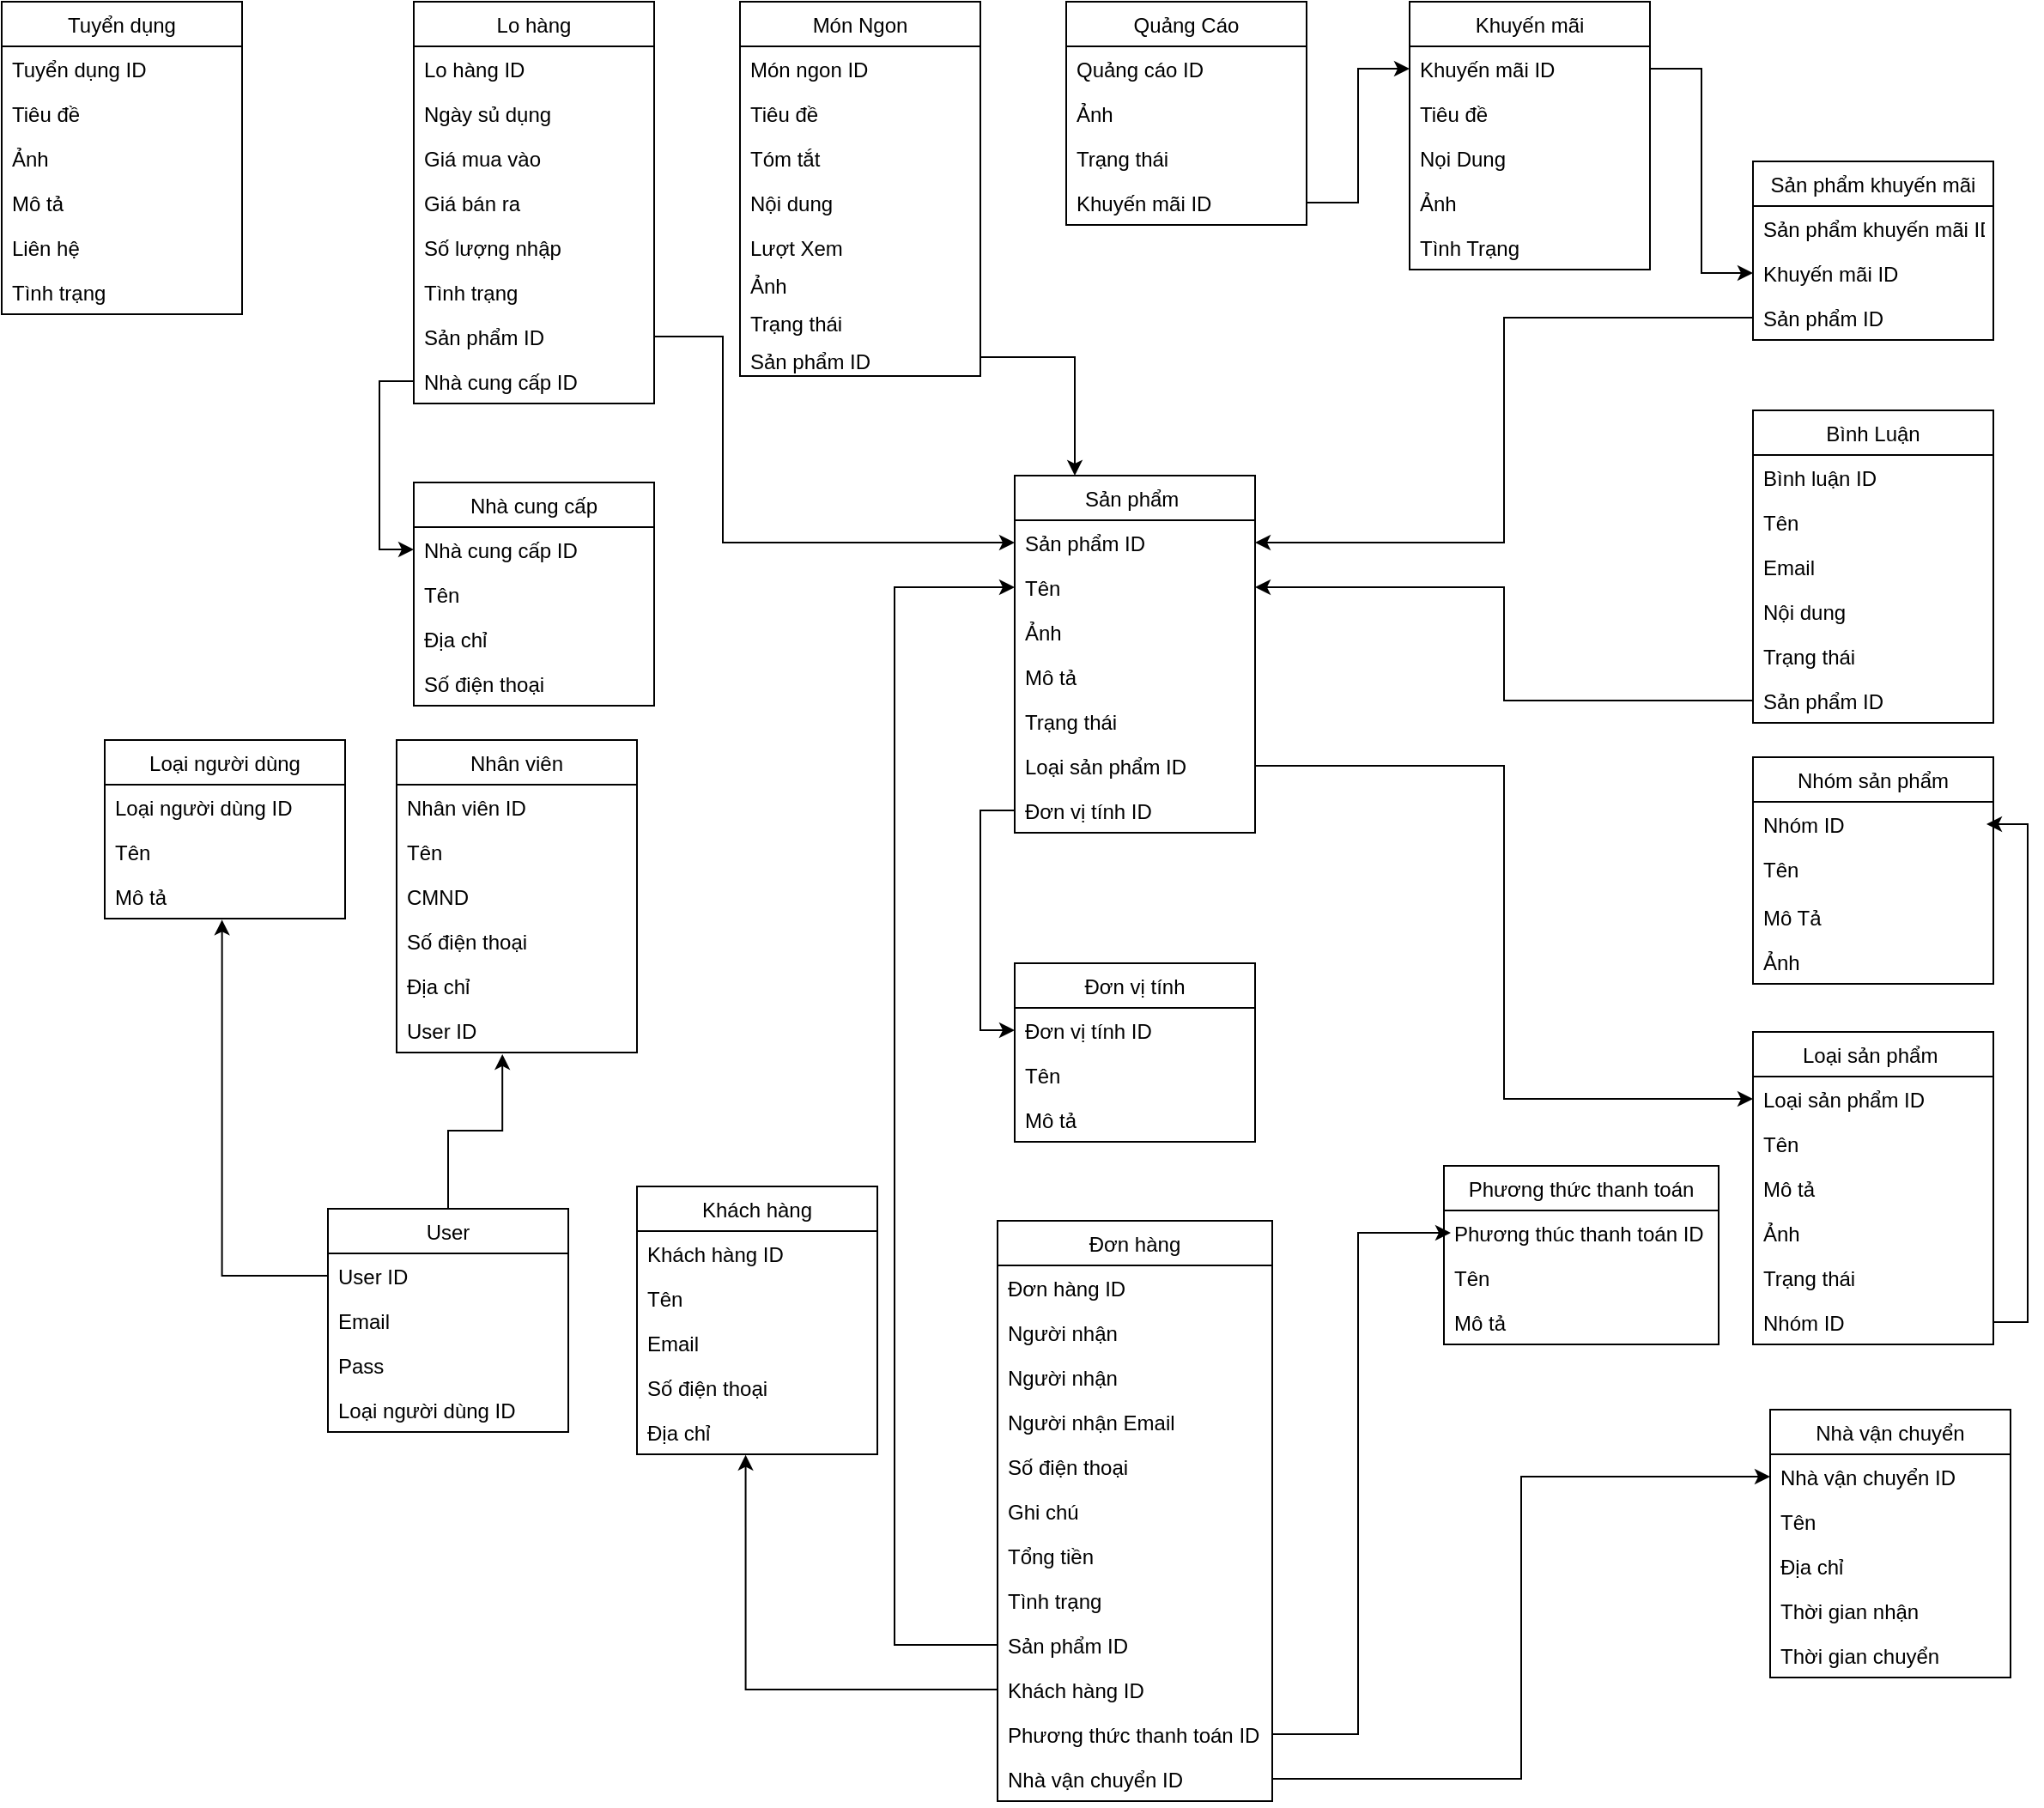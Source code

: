 <mxfile version="13.2.1" type="google"><diagram id="C5RBs43oDa-KdzZeNtuy" name="Page-1"><mxGraphModel dx="2370" dy="1287" grid="1" gridSize="10" guides="1" tooltips="1" connect="1" arrows="1" fold="1" page="1" pageScale="1" pageWidth="827" pageHeight="1169" math="0" shadow="0"><root><mxCell id="WIyWlLk6GJQsqaUBKTNV-0"/><mxCell id="WIyWlLk6GJQsqaUBKTNV-1" parent="WIyWlLk6GJQsqaUBKTNV-0"/><mxCell id="LRTwcHSxcNa7xLfHughd-25" value="Sản phẩm " style="swimlane;fontStyle=0;childLayout=stackLayout;horizontal=1;startSize=26;fillColor=none;horizontalStack=0;resizeParent=1;resizeParentMax=0;resizeLast=0;collapsible=1;marginBottom=0;" parent="WIyWlLk6GJQsqaUBKTNV-1" vertex="1"><mxGeometry x="980" y="716" width="140" height="208" as="geometry"/></mxCell><mxCell id="LRTwcHSxcNa7xLfHughd-26" value="Sản phẩm ID&#10;" style="text;strokeColor=none;fillColor=none;align=left;verticalAlign=top;spacingLeft=4;spacingRight=4;overflow=hidden;rotatable=0;points=[[0,0.5],[1,0.5]];portConstraint=eastwest;" parent="LRTwcHSxcNa7xLfHughd-25" vertex="1"><mxGeometry y="26" width="140" height="26" as="geometry"/></mxCell><mxCell id="LRTwcHSxcNa7xLfHughd-27" value="Tên&#10;" style="text;strokeColor=none;fillColor=none;align=left;verticalAlign=top;spacingLeft=4;spacingRight=4;overflow=hidden;rotatable=0;points=[[0,0.5],[1,0.5]];portConstraint=eastwest;" parent="LRTwcHSxcNa7xLfHughd-25" vertex="1"><mxGeometry y="52" width="140" height="26" as="geometry"/></mxCell><mxCell id="LRTwcHSxcNa7xLfHughd-28" value="Ảnh" style="text;strokeColor=none;fillColor=none;align=left;verticalAlign=top;spacingLeft=4;spacingRight=4;overflow=hidden;rotatable=0;points=[[0,0.5],[1,0.5]];portConstraint=eastwest;" parent="LRTwcHSxcNa7xLfHughd-25" vertex="1"><mxGeometry y="78" width="140" height="26" as="geometry"/></mxCell><mxCell id="LRTwcHSxcNa7xLfHughd-103" value="Mô tả" style="text;strokeColor=none;fillColor=none;align=left;verticalAlign=top;spacingLeft=4;spacingRight=4;overflow=hidden;rotatable=0;points=[[0,0.5],[1,0.5]];portConstraint=eastwest;" parent="LRTwcHSxcNa7xLfHughd-25" vertex="1"><mxGeometry y="104" width="140" height="26" as="geometry"/></mxCell><mxCell id="LRTwcHSxcNa7xLfHughd-102" value="Trạng thái&#10;" style="text;strokeColor=none;fillColor=none;align=left;verticalAlign=top;spacingLeft=4;spacingRight=4;overflow=hidden;rotatable=0;points=[[0,0.5],[1,0.5]];portConstraint=eastwest;" parent="LRTwcHSxcNa7xLfHughd-25" vertex="1"><mxGeometry y="130" width="140" height="26" as="geometry"/></mxCell><mxCell id="LRTwcHSxcNa7xLfHughd-101" value="Loại sản phẩm ID" style="text;strokeColor=none;fillColor=none;align=left;verticalAlign=top;spacingLeft=4;spacingRight=4;overflow=hidden;rotatable=0;points=[[0,0.5],[1,0.5]];portConstraint=eastwest;" parent="LRTwcHSxcNa7xLfHughd-25" vertex="1"><mxGeometry y="156" width="140" height="26" as="geometry"/></mxCell><mxCell id="LRTwcHSxcNa7xLfHughd-100" value="Đơn vị tính ID" style="text;strokeColor=none;fillColor=none;align=left;verticalAlign=top;spacingLeft=4;spacingRight=4;overflow=hidden;rotatable=0;points=[[0,0.5],[1,0.5]];portConstraint=eastwest;" parent="LRTwcHSxcNa7xLfHughd-25" vertex="1"><mxGeometry y="182" width="140" height="26" as="geometry"/></mxCell><mxCell id="LRTwcHSxcNa7xLfHughd-165" style="edgeStyle=orthogonalEdgeStyle;rounded=0;orthogonalLoop=1;jettySize=auto;html=1;exitX=1;exitY=0.5;exitDx=0;exitDy=0;startSize=8;sourcePerimeterSpacing=-3;targetPerimeterSpacing=-4;" parent="WIyWlLk6GJQsqaUBKTNV-1" source="LRTwcHSxcNa7xLfHughd-97" target="LRTwcHSxcNa7xLfHughd-96" edge="1"><mxGeometry relative="1" as="geometry"/></mxCell><mxCell id="LRTwcHSxcNa7xLfHughd-68" value="Đơn vị tính" style="swimlane;fontStyle=0;childLayout=stackLayout;horizontal=1;startSize=26;fillColor=none;horizontalStack=0;resizeParent=1;resizeParentMax=0;resizeLast=0;collapsible=1;marginBottom=0;" parent="WIyWlLk6GJQsqaUBKTNV-1" vertex="1"><mxGeometry x="980" y="1000" width="140" height="104" as="geometry"/></mxCell><mxCell id="LRTwcHSxcNa7xLfHughd-95" value="Đơn vị tính ID" style="text;strokeColor=none;fillColor=none;align=left;verticalAlign=top;spacingLeft=4;spacingRight=4;overflow=hidden;rotatable=0;points=[[0,0.5],[1,0.5]];portConstraint=eastwest;" parent="LRTwcHSxcNa7xLfHughd-68" vertex="1"><mxGeometry y="26" width="140" height="26" as="geometry"/></mxCell><mxCell id="LRTwcHSxcNa7xLfHughd-69" value="Tên" style="text;strokeColor=none;fillColor=none;align=left;verticalAlign=top;spacingLeft=4;spacingRight=4;overflow=hidden;rotatable=0;points=[[0,0.5],[1,0.5]];portConstraint=eastwest;" parent="LRTwcHSxcNa7xLfHughd-68" vertex="1"><mxGeometry y="52" width="140" height="26" as="geometry"/></mxCell><mxCell id="LRTwcHSxcNa7xLfHughd-70" value="Mô tả" style="text;strokeColor=none;fillColor=none;align=left;verticalAlign=top;spacingLeft=4;spacingRight=4;overflow=hidden;rotatable=0;points=[[0,0.5],[1,0.5]];portConstraint=eastwest;" parent="LRTwcHSxcNa7xLfHughd-68" vertex="1"><mxGeometry y="78" width="140" height="26" as="geometry"/></mxCell><mxCell id="LRTwcHSxcNa7xLfHughd-168" style="edgeStyle=orthogonalEdgeStyle;rounded=0;orthogonalLoop=1;jettySize=auto;html=1;exitX=0;exitY=0.5;exitDx=0;exitDy=0;entryX=0;entryY=0.5;entryDx=0;entryDy=0;startSize=8;sourcePerimeterSpacing=-3;targetPerimeterSpacing=-4;" parent="WIyWlLk6GJQsqaUBKTNV-1" source="LRTwcHSxcNa7xLfHughd-100" target="LRTwcHSxcNa7xLfHughd-95" edge="1"><mxGeometry relative="1" as="geometry"/></mxCell><mxCell id="LRTwcHSxcNa7xLfHughd-169" style="edgeStyle=orthogonalEdgeStyle;rounded=0;orthogonalLoop=1;jettySize=auto;html=1;exitX=1;exitY=0.5;exitDx=0;exitDy=0;startSize=8;sourcePerimeterSpacing=-3;targetPerimeterSpacing=-4;" parent="WIyWlLk6GJQsqaUBKTNV-1" source="LRTwcHSxcNa7xLfHughd-133" target="LRTwcHSxcNa7xLfHughd-82" edge="1"><mxGeometry relative="1" as="geometry"/></mxCell><mxCell id="LRTwcHSxcNa7xLfHughd-73" value="Bình Luận" style="swimlane;fontStyle=0;childLayout=stackLayout;horizontal=1;startSize=26;fillColor=none;horizontalStack=0;resizeParent=1;resizeParentMax=0;resizeLast=0;collapsible=1;marginBottom=0;" parent="WIyWlLk6GJQsqaUBKTNV-1" vertex="1"><mxGeometry x="1410" y="678" width="140" height="182" as="geometry"/></mxCell><mxCell id="LRTwcHSxcNa7xLfHughd-74" value="Bình luận ID" style="text;strokeColor=none;fillColor=none;align=left;verticalAlign=top;spacingLeft=4;spacingRight=4;overflow=hidden;rotatable=0;points=[[0,0.5],[1,0.5]];portConstraint=eastwest;" parent="LRTwcHSxcNa7xLfHughd-73" vertex="1"><mxGeometry y="26" width="140" height="26" as="geometry"/></mxCell><mxCell id="LRTwcHSxcNa7xLfHughd-75" value="Tên" style="text;strokeColor=none;fillColor=none;align=left;verticalAlign=top;spacingLeft=4;spacingRight=4;overflow=hidden;rotatable=0;points=[[0,0.5],[1,0.5]];portConstraint=eastwest;" parent="LRTwcHSxcNa7xLfHughd-73" vertex="1"><mxGeometry y="52" width="140" height="26" as="geometry"/></mxCell><mxCell id="LRTwcHSxcNa7xLfHughd-76" value="Email" style="text;strokeColor=none;fillColor=none;align=left;verticalAlign=top;spacingLeft=4;spacingRight=4;overflow=hidden;rotatable=0;points=[[0,0.5],[1,0.5]];portConstraint=eastwest;" parent="LRTwcHSxcNa7xLfHughd-73" vertex="1"><mxGeometry y="78" width="140" height="26" as="geometry"/></mxCell><mxCell id="LRTwcHSxcNa7xLfHughd-112" value="Nội dung&#10;" style="text;strokeColor=none;fillColor=none;align=left;verticalAlign=top;spacingLeft=4;spacingRight=4;overflow=hidden;rotatable=0;points=[[0,0.5],[1,0.5]];portConstraint=eastwest;" parent="LRTwcHSxcNa7xLfHughd-73" vertex="1"><mxGeometry y="104" width="140" height="26" as="geometry"/></mxCell><mxCell id="LRTwcHSxcNa7xLfHughd-110" value="Trạng thái" style="text;strokeColor=none;fillColor=none;align=left;verticalAlign=top;spacingLeft=4;spacingRight=4;overflow=hidden;rotatable=0;points=[[0,0.5],[1,0.5]];portConstraint=eastwest;" parent="LRTwcHSxcNa7xLfHughd-73" vertex="1"><mxGeometry y="130" width="140" height="26" as="geometry"/></mxCell><mxCell id="LRTwcHSxcNa7xLfHughd-111" value="Sản phẩm ID" style="text;strokeColor=none;fillColor=none;align=left;verticalAlign=top;spacingLeft=4;spacingRight=4;overflow=hidden;rotatable=0;points=[[0,0.5],[1,0.5]];portConstraint=eastwest;" parent="LRTwcHSxcNa7xLfHughd-73" vertex="1"><mxGeometry y="156" width="140" height="26" as="geometry"/></mxCell><mxCell id="LRTwcHSxcNa7xLfHughd-64" value="Nhóm sản phẩm" style="swimlane;fontStyle=0;childLayout=stackLayout;horizontal=1;startSize=26;fillColor=none;horizontalStack=0;resizeParent=1;resizeParentMax=0;resizeLast=0;collapsible=1;marginBottom=0;" parent="WIyWlLk6GJQsqaUBKTNV-1" vertex="1"><mxGeometry x="1410" y="880" width="140" height="132" as="geometry"/></mxCell><mxCell id="LRTwcHSxcNa7xLfHughd-96" value="Nhóm ID" style="text;strokeColor=none;fillColor=none;align=left;verticalAlign=top;spacingLeft=4;spacingRight=4;overflow=hidden;rotatable=0;points=[[0,0.5],[1,0.5]];portConstraint=eastwest;" parent="LRTwcHSxcNa7xLfHughd-64" vertex="1"><mxGeometry y="26" width="140" height="26" as="geometry"/></mxCell><mxCell id="LRTwcHSxcNa7xLfHughd-65" value="Tên" style="text;strokeColor=none;fillColor=none;align=left;verticalAlign=top;spacingLeft=4;spacingRight=4;overflow=hidden;rotatable=0;points=[[0,0.5],[1,0.5]];portConstraint=eastwest;" parent="LRTwcHSxcNa7xLfHughd-64" vertex="1"><mxGeometry y="52" width="140" height="28" as="geometry"/></mxCell><mxCell id="LRTwcHSxcNa7xLfHughd-66" value="Mô Tả" style="text;strokeColor=none;fillColor=none;align=left;verticalAlign=top;spacingLeft=4;spacingRight=4;overflow=hidden;rotatable=0;points=[[0,0.5],[1,0.5]];portConstraint=eastwest;" parent="LRTwcHSxcNa7xLfHughd-64" vertex="1"><mxGeometry y="80" width="140" height="26" as="geometry"/></mxCell><mxCell id="LRTwcHSxcNa7xLfHughd-67" value="Ảnh" style="text;strokeColor=none;fillColor=none;align=left;verticalAlign=top;spacingLeft=4;spacingRight=4;overflow=hidden;rotatable=0;points=[[0,0.5],[1,0.5]];portConstraint=eastwest;" parent="LRTwcHSxcNa7xLfHughd-64" vertex="1"><mxGeometry y="106" width="140" height="26" as="geometry"/></mxCell><mxCell id="LRTwcHSxcNa7xLfHughd-176" style="edgeStyle=orthogonalEdgeStyle;rounded=0;orthogonalLoop=1;jettySize=auto;html=1;exitX=0;exitY=0.5;exitDx=0;exitDy=0;entryX=1;entryY=0.5;entryDx=0;entryDy=0;startSize=8;sourcePerimeterSpacing=-3;targetPerimeterSpacing=-4;" parent="WIyWlLk6GJQsqaUBKTNV-1" source="LRTwcHSxcNa7xLfHughd-59" target="LRTwcHSxcNa7xLfHughd-26" edge="1"><mxGeometry relative="1" as="geometry"/></mxCell><mxCell id="LRTwcHSxcNa7xLfHughd-177" style="edgeStyle=orthogonalEdgeStyle;rounded=0;orthogonalLoop=1;jettySize=auto;html=1;exitX=1;exitY=0.5;exitDx=0;exitDy=0;entryX=0;entryY=0.5;entryDx=0;entryDy=0;startSize=8;sourcePerimeterSpacing=-3;targetPerimeterSpacing=-4;" parent="WIyWlLk6GJQsqaUBKTNV-1" source="LRTwcHSxcNa7xLfHughd-34" target="LRTwcHSxcNa7xLfHughd-58" edge="1"><mxGeometry relative="1" as="geometry"/></mxCell><mxCell id="LRTwcHSxcNa7xLfHughd-183" style="edgeStyle=orthogonalEdgeStyle;rounded=0;orthogonalLoop=1;jettySize=auto;html=1;exitX=1;exitY=0.5;exitDx=0;exitDy=0;entryX=0;entryY=0.5;entryDx=0;entryDy=0;startSize=8;sourcePerimeterSpacing=-3;targetPerimeterSpacing=-4;" parent="WIyWlLk6GJQsqaUBKTNV-1" source="LRTwcHSxcNa7xLfHughd-179" target="LRTwcHSxcNa7xLfHughd-34" edge="1"><mxGeometry relative="1" as="geometry"/></mxCell><mxCell id="LRTwcHSxcNa7xLfHughd-52" value="Loại sản phẩm " style="swimlane;fontStyle=0;childLayout=stackLayout;horizontal=1;startSize=26;fillColor=none;horizontalStack=0;resizeParent=1;resizeParentMax=0;resizeLast=0;collapsible=1;marginBottom=0;" parent="WIyWlLk6GJQsqaUBKTNV-1" vertex="1"><mxGeometry x="1410" y="1040" width="140" height="182" as="geometry"/></mxCell><mxCell id="LRTwcHSxcNa7xLfHughd-53" value="Loại sản phẩm ID" style="text;strokeColor=none;fillColor=none;align=left;verticalAlign=top;spacingLeft=4;spacingRight=4;overflow=hidden;rotatable=0;points=[[0,0.5],[1,0.5]];portConstraint=eastwest;" parent="LRTwcHSxcNa7xLfHughd-52" vertex="1"><mxGeometry y="26" width="140" height="26" as="geometry"/></mxCell><mxCell id="LRTwcHSxcNa7xLfHughd-54" value="Tên" style="text;strokeColor=none;fillColor=none;align=left;verticalAlign=top;spacingLeft=4;spacingRight=4;overflow=hidden;rotatable=0;points=[[0,0.5],[1,0.5]];portConstraint=eastwest;" parent="LRTwcHSxcNa7xLfHughd-52" vertex="1"><mxGeometry y="52" width="140" height="26" as="geometry"/></mxCell><mxCell id="LRTwcHSxcNa7xLfHughd-99" value="Mô tả" style="text;strokeColor=none;fillColor=none;align=left;verticalAlign=top;spacingLeft=4;spacingRight=4;overflow=hidden;rotatable=0;points=[[0,0.5],[1,0.5]];portConstraint=eastwest;" parent="LRTwcHSxcNa7xLfHughd-52" vertex="1"><mxGeometry y="78" width="140" height="26" as="geometry"/></mxCell><mxCell id="LRTwcHSxcNa7xLfHughd-55" value="Ảnh" style="text;strokeColor=none;fillColor=none;align=left;verticalAlign=top;spacingLeft=4;spacingRight=4;overflow=hidden;rotatable=0;points=[[0,0.5],[1,0.5]];portConstraint=eastwest;" parent="LRTwcHSxcNa7xLfHughd-52" vertex="1"><mxGeometry y="104" width="140" height="26" as="geometry"/></mxCell><mxCell id="LRTwcHSxcNa7xLfHughd-98" value="Trạng thái" style="text;strokeColor=none;fillColor=none;align=left;verticalAlign=top;spacingLeft=4;spacingRight=4;overflow=hidden;rotatable=0;points=[[0,0.5],[1,0.5]];portConstraint=eastwest;" parent="LRTwcHSxcNa7xLfHughd-52" vertex="1"><mxGeometry y="130" width="140" height="26" as="geometry"/></mxCell><mxCell id="LRTwcHSxcNa7xLfHughd-97" value="Nhóm ID" style="text;strokeColor=none;fillColor=none;align=left;verticalAlign=top;spacingLeft=4;spacingRight=4;overflow=hidden;rotatable=0;points=[[0,0.5],[1,0.5]];portConstraint=eastwest;" parent="LRTwcHSxcNa7xLfHughd-52" vertex="1"><mxGeometry y="156" width="140" height="26" as="geometry"/></mxCell><mxCell id="zeIwNeEA9V92RQvnsmJp-0" style="edgeStyle=orthogonalEdgeStyle;rounded=0;orthogonalLoop=1;jettySize=auto;html=1;exitX=0;exitY=0.5;exitDx=0;exitDy=0;entryX=1;entryY=0.5;entryDx=0;entryDy=0;" edge="1" parent="WIyWlLk6GJQsqaUBKTNV-1" source="LRTwcHSxcNa7xLfHughd-111" target="LRTwcHSxcNa7xLfHughd-27"><mxGeometry relative="1" as="geometry"/></mxCell><mxCell id="zeIwNeEA9V92RQvnsmJp-16" style="edgeStyle=orthogonalEdgeStyle;rounded=0;orthogonalLoop=1;jettySize=auto;html=1;exitX=1;exitY=0.5;exitDx=0;exitDy=0;entryX=0.25;entryY=0;entryDx=0;entryDy=0;" edge="1" parent="WIyWlLk6GJQsqaUBKTNV-1" source="zeIwNeEA9V92RQvnsmJp-4" target="LRTwcHSxcNa7xLfHughd-25"><mxGeometry relative="1" as="geometry"/></mxCell><mxCell id="LRTwcHSxcNa7xLfHughd-33" value="Khuyến mãi" style="swimlane;fontStyle=0;childLayout=stackLayout;horizontal=1;startSize=26;fillColor=none;horizontalStack=0;resizeParent=1;resizeParentMax=0;resizeLast=0;collapsible=1;marginBottom=0;" parent="WIyWlLk6GJQsqaUBKTNV-1" vertex="1"><mxGeometry x="1210" y="440" width="140" height="156" as="geometry"/></mxCell><mxCell id="LRTwcHSxcNa7xLfHughd-34" value="Khuyến mãi ID&#10;" style="text;strokeColor=none;fillColor=none;align=left;verticalAlign=top;spacingLeft=4;spacingRight=4;overflow=hidden;rotatable=0;points=[[0,0.5],[1,0.5]];portConstraint=eastwest;" parent="LRTwcHSxcNa7xLfHughd-33" vertex="1"><mxGeometry y="26" width="140" height="26" as="geometry"/></mxCell><mxCell id="LRTwcHSxcNa7xLfHughd-106" value="Tiêu đề" style="text;strokeColor=none;fillColor=none;align=left;verticalAlign=top;spacingLeft=4;spacingRight=4;overflow=hidden;rotatable=0;points=[[0,0.5],[1,0.5]];portConstraint=eastwest;" parent="LRTwcHSxcNa7xLfHughd-33" vertex="1"><mxGeometry y="52" width="140" height="26" as="geometry"/></mxCell><mxCell id="LRTwcHSxcNa7xLfHughd-35" value="Nọi Dung&#10;" style="text;strokeColor=none;fillColor=none;align=left;verticalAlign=top;spacingLeft=4;spacingRight=4;overflow=hidden;rotatable=0;points=[[0,0.5],[1,0.5]];portConstraint=eastwest;" parent="LRTwcHSxcNa7xLfHughd-33" vertex="1"><mxGeometry y="78" width="140" height="26" as="geometry"/></mxCell><mxCell id="LRTwcHSxcNa7xLfHughd-105" value="Ảnh" style="text;strokeColor=none;fillColor=none;align=left;verticalAlign=top;spacingLeft=4;spacingRight=4;overflow=hidden;rotatable=0;points=[[0,0.5],[1,0.5]];portConstraint=eastwest;" parent="LRTwcHSxcNa7xLfHughd-33" vertex="1"><mxGeometry y="104" width="140" height="26" as="geometry"/></mxCell><mxCell id="LRTwcHSxcNa7xLfHughd-36" value="Tình Trạng" style="text;strokeColor=none;fillColor=none;align=left;verticalAlign=top;spacingLeft=4;spacingRight=4;overflow=hidden;rotatable=0;points=[[0,0.5],[1,0.5]];portConstraint=eastwest;" parent="LRTwcHSxcNa7xLfHughd-33" vertex="1"><mxGeometry y="130" width="140" height="26" as="geometry"/></mxCell><mxCell id="LRTwcHSxcNa7xLfHughd-60" value="Quảng Cáo" style="swimlane;fontStyle=0;childLayout=stackLayout;horizontal=1;startSize=26;fillColor=none;horizontalStack=0;resizeParent=1;resizeParentMax=0;resizeLast=0;collapsible=1;marginBottom=0;" parent="WIyWlLk6GJQsqaUBKTNV-1" vertex="1"><mxGeometry x="1010" y="440" width="140" height="130" as="geometry"/></mxCell><mxCell id="LRTwcHSxcNa7xLfHughd-61" value="Quảng cáo ID" style="text;strokeColor=none;fillColor=none;align=left;verticalAlign=top;spacingLeft=4;spacingRight=4;overflow=hidden;rotatable=0;points=[[0,0.5],[1,0.5]];portConstraint=eastwest;" parent="LRTwcHSxcNa7xLfHughd-60" vertex="1"><mxGeometry y="26" width="140" height="26" as="geometry"/></mxCell><mxCell id="LRTwcHSxcNa7xLfHughd-62" value="Ảnh" style="text;strokeColor=none;fillColor=none;align=left;verticalAlign=top;spacingLeft=4;spacingRight=4;overflow=hidden;rotatable=0;points=[[0,0.5],[1,0.5]];portConstraint=eastwest;" parent="LRTwcHSxcNa7xLfHughd-60" vertex="1"><mxGeometry y="52" width="140" height="26" as="geometry"/></mxCell><mxCell id="LRTwcHSxcNa7xLfHughd-63" value="Trạng thái" style="text;strokeColor=none;fillColor=none;align=left;verticalAlign=top;spacingLeft=4;spacingRight=4;overflow=hidden;rotatable=0;points=[[0,0.5],[1,0.5]];portConstraint=eastwest;" parent="LRTwcHSxcNa7xLfHughd-60" vertex="1"><mxGeometry y="78" width="140" height="26" as="geometry"/></mxCell><mxCell id="LRTwcHSxcNa7xLfHughd-179" value="Khuyến mãi ID" style="text;strokeColor=none;fillColor=none;align=left;verticalAlign=top;spacingLeft=4;spacingRight=4;overflow=hidden;rotatable=0;points=[[0,0.5],[1,0.5]];portConstraint=eastwest;" parent="LRTwcHSxcNa7xLfHughd-60" vertex="1"><mxGeometry y="104" width="140" height="26" as="geometry"/></mxCell><mxCell id="LRTwcHSxcNa7xLfHughd-1" value="Món Ngon" style="swimlane;fontStyle=0;childLayout=stackLayout;horizontal=1;startSize=26;fillColor=none;horizontalStack=0;resizeParent=1;resizeParentMax=0;resizeLast=0;collapsible=1;marginBottom=0;" parent="WIyWlLk6GJQsqaUBKTNV-1" vertex="1"><mxGeometry x="820" y="440" width="140" height="218" as="geometry"/></mxCell><mxCell id="LRTwcHSxcNa7xLfHughd-93" value="Món ngon ID" style="text;strokeColor=none;fillColor=none;align=left;verticalAlign=top;spacingLeft=4;spacingRight=4;overflow=hidden;rotatable=0;points=[[0,0.5],[1,0.5]];portConstraint=eastwest;" parent="LRTwcHSxcNa7xLfHughd-1" vertex="1"><mxGeometry y="26" width="140" height="26" as="geometry"/></mxCell><mxCell id="LRTwcHSxcNa7xLfHughd-2" value="Tiêu đề" style="text;strokeColor=none;fillColor=none;align=left;verticalAlign=top;spacingLeft=4;spacingRight=4;overflow=hidden;rotatable=0;points=[[0,0.5],[1,0.5]];portConstraint=eastwest;" parent="LRTwcHSxcNa7xLfHughd-1" vertex="1"><mxGeometry y="52" width="140" height="26" as="geometry"/></mxCell><mxCell id="LRTwcHSxcNa7xLfHughd-3" value="Tóm tắt&#10;" style="text;strokeColor=none;fillColor=none;align=left;verticalAlign=top;spacingLeft=4;spacingRight=4;overflow=hidden;rotatable=0;points=[[0,0.5],[1,0.5]];portConstraint=eastwest;" parent="LRTwcHSxcNa7xLfHughd-1" vertex="1"><mxGeometry y="78" width="140" height="26" as="geometry"/></mxCell><mxCell id="LRTwcHSxcNa7xLfHughd-90" value="Nội dung" style="text;strokeColor=none;fillColor=none;align=left;verticalAlign=top;spacingLeft=4;spacingRight=4;overflow=hidden;rotatable=0;points=[[0,0.5],[1,0.5]];portConstraint=eastwest;" parent="LRTwcHSxcNa7xLfHughd-1" vertex="1"><mxGeometry y="104" width="140" height="26" as="geometry"/></mxCell><mxCell id="LRTwcHSxcNa7xLfHughd-4" value="Lượt Xem&#10;" style="text;strokeColor=none;fillColor=none;align=left;verticalAlign=top;spacingLeft=4;spacingRight=4;overflow=hidden;rotatable=0;points=[[0,0.5],[1,0.5]];portConstraint=eastwest;" parent="LRTwcHSxcNa7xLfHughd-1" vertex="1"><mxGeometry y="130" width="140" height="22" as="geometry"/></mxCell><mxCell id="LRTwcHSxcNa7xLfHughd-92" value="Ảnh" style="text;strokeColor=none;fillColor=none;align=left;verticalAlign=top;spacingLeft=4;spacingRight=4;overflow=hidden;rotatable=0;points=[[0,0.5],[1,0.5]];portConstraint=eastwest;" parent="LRTwcHSxcNa7xLfHughd-1" vertex="1"><mxGeometry y="152" width="140" height="22" as="geometry"/></mxCell><mxCell id="LRTwcHSxcNa7xLfHughd-91" value="Trạng thái" style="text;strokeColor=none;fillColor=none;align=left;verticalAlign=top;spacingLeft=4;spacingRight=4;overflow=hidden;rotatable=0;points=[[0,0.5],[1,0.5]];portConstraint=eastwest;" parent="LRTwcHSxcNa7xLfHughd-1" vertex="1"><mxGeometry y="174" width="140" height="22" as="geometry"/></mxCell><mxCell id="zeIwNeEA9V92RQvnsmJp-4" value="Sản phẩm ID" style="text;strokeColor=none;fillColor=none;align=left;verticalAlign=top;spacingLeft=4;spacingRight=4;overflow=hidden;rotatable=0;points=[[0,0.5],[1,0.5]];portConstraint=eastwest;" vertex="1" parent="LRTwcHSxcNa7xLfHughd-1"><mxGeometry y="196" width="140" height="22" as="geometry"/></mxCell><mxCell id="LRTwcHSxcNa7xLfHughd-56" value="Sản phẩm khuyến mãi" style="swimlane;fontStyle=0;childLayout=stackLayout;horizontal=1;startSize=26;fillColor=none;horizontalStack=0;resizeParent=1;resizeParentMax=0;resizeLast=0;collapsible=1;marginBottom=0;" parent="WIyWlLk6GJQsqaUBKTNV-1" vertex="1"><mxGeometry x="1410" y="533" width="140" height="104" as="geometry"/></mxCell><mxCell id="LRTwcHSxcNa7xLfHughd-57" value="Sản phẩm khuyến mãi ID" style="text;strokeColor=none;fillColor=none;align=left;verticalAlign=top;spacingLeft=4;spacingRight=4;overflow=hidden;rotatable=0;points=[[0,0.5],[1,0.5]];portConstraint=eastwest;" parent="LRTwcHSxcNa7xLfHughd-56" vertex="1"><mxGeometry y="26" width="140" height="26" as="geometry"/></mxCell><mxCell id="LRTwcHSxcNa7xLfHughd-58" value="Khuyến mãi ID" style="text;strokeColor=none;fillColor=none;align=left;verticalAlign=top;spacingLeft=4;spacingRight=4;overflow=hidden;rotatable=0;points=[[0,0.5],[1,0.5]];portConstraint=eastwest;" parent="LRTwcHSxcNa7xLfHughd-56" vertex="1"><mxGeometry y="52" width="140" height="26" as="geometry"/></mxCell><mxCell id="LRTwcHSxcNa7xLfHughd-59" value="Sản phẩm ID" style="text;strokeColor=none;fillColor=none;align=left;verticalAlign=top;spacingLeft=4;spacingRight=4;overflow=hidden;rotatable=0;points=[[0,0.5],[1,0.5]];portConstraint=eastwest;" parent="LRTwcHSxcNa7xLfHughd-56" vertex="1"><mxGeometry y="78" width="140" height="26" as="geometry"/></mxCell><mxCell id="LRTwcHSxcNa7xLfHughd-37" value="Lo hàng" style="swimlane;fontStyle=0;childLayout=stackLayout;horizontal=1;startSize=26;fillColor=none;horizontalStack=0;resizeParent=1;resizeParentMax=0;resizeLast=0;collapsible=1;marginBottom=0;" parent="WIyWlLk6GJQsqaUBKTNV-1" vertex="1"><mxGeometry x="630" y="440" width="140" height="234" as="geometry"/></mxCell><mxCell id="LRTwcHSxcNa7xLfHughd-38" value="Lo hàng ID" style="text;strokeColor=none;fillColor=none;align=left;verticalAlign=top;spacingLeft=4;spacingRight=4;overflow=hidden;rotatable=0;points=[[0,0.5],[1,0.5]];portConstraint=eastwest;" parent="LRTwcHSxcNa7xLfHughd-37" vertex="1"><mxGeometry y="26" width="140" height="26" as="geometry"/></mxCell><mxCell id="LRTwcHSxcNa7xLfHughd-116" value="Ngày sủ dụng" style="text;strokeColor=none;fillColor=none;align=left;verticalAlign=top;spacingLeft=4;spacingRight=4;overflow=hidden;rotatable=0;points=[[0,0.5],[1,0.5]];portConstraint=eastwest;" parent="LRTwcHSxcNa7xLfHughd-37" vertex="1"><mxGeometry y="52" width="140" height="26" as="geometry"/></mxCell><mxCell id="LRTwcHSxcNa7xLfHughd-118" value="Giá mua vào" style="text;strokeColor=none;fillColor=none;align=left;verticalAlign=top;spacingLeft=4;spacingRight=4;overflow=hidden;rotatable=0;points=[[0,0.5],[1,0.5]];portConstraint=eastwest;" parent="LRTwcHSxcNa7xLfHughd-37" vertex="1"><mxGeometry y="78" width="140" height="26" as="geometry"/></mxCell><mxCell id="LRTwcHSxcNa7xLfHughd-117" value="Giá bán ra" style="text;strokeColor=none;fillColor=none;align=left;verticalAlign=top;spacingLeft=4;spacingRight=4;overflow=hidden;rotatable=0;points=[[0,0.5],[1,0.5]];portConstraint=eastwest;" parent="LRTwcHSxcNa7xLfHughd-37" vertex="1"><mxGeometry y="104" width="140" height="26" as="geometry"/></mxCell><mxCell id="LRTwcHSxcNa7xLfHughd-119" value="Số lượng nhập" style="text;strokeColor=none;fillColor=none;align=left;verticalAlign=top;spacingLeft=4;spacingRight=4;overflow=hidden;rotatable=0;points=[[0,0.5],[1,0.5]];portConstraint=eastwest;" parent="LRTwcHSxcNa7xLfHughd-37" vertex="1"><mxGeometry y="130" width="140" height="26" as="geometry"/></mxCell><mxCell id="LRTwcHSxcNa7xLfHughd-39" value="Tình trạng" style="text;strokeColor=none;fillColor=none;align=left;verticalAlign=top;spacingLeft=4;spacingRight=4;overflow=hidden;rotatable=0;points=[[0,0.5],[1,0.5]];portConstraint=eastwest;" parent="LRTwcHSxcNa7xLfHughd-37" vertex="1"><mxGeometry y="156" width="140" height="26" as="geometry"/></mxCell><mxCell id="LRTwcHSxcNa7xLfHughd-40" value="Sản phẩm ID" style="text;strokeColor=none;fillColor=none;align=left;verticalAlign=top;spacingLeft=4;spacingRight=4;overflow=hidden;rotatable=0;points=[[0,0.5],[1,0.5]];portConstraint=eastwest;" parent="LRTwcHSxcNa7xLfHughd-37" vertex="1"><mxGeometry y="182" width="140" height="26" as="geometry"/></mxCell><mxCell id="LRTwcHSxcNa7xLfHughd-114" value="Nhà cung cấp ID" style="text;strokeColor=none;fillColor=none;align=left;verticalAlign=top;spacingLeft=4;spacingRight=4;overflow=hidden;rotatable=0;points=[[0,0.5],[1,0.5]];portConstraint=eastwest;" parent="LRTwcHSxcNa7xLfHughd-37" vertex="1"><mxGeometry y="208" width="140" height="26" as="geometry"/></mxCell><mxCell id="LRTwcHSxcNa7xLfHughd-9" value="Tuyển dụng" style="swimlane;fontStyle=0;childLayout=stackLayout;horizontal=1;startSize=26;fillColor=none;horizontalStack=0;resizeParent=1;resizeParentMax=0;resizeLast=0;collapsible=1;marginBottom=0;" parent="WIyWlLk6GJQsqaUBKTNV-1" vertex="1"><mxGeometry x="390" y="440" width="140" height="182" as="geometry"><mxRectangle x="160" y="190" width="100" height="26" as="alternateBounds"/></mxGeometry></mxCell><mxCell id="LRTwcHSxcNa7xLfHughd-10" value="Tuyển dụng ID" style="text;strokeColor=none;fillColor=none;align=left;verticalAlign=top;spacingLeft=4;spacingRight=4;overflow=hidden;rotatable=0;points=[[0,0.5],[1,0.5]];portConstraint=eastwest;" parent="LRTwcHSxcNa7xLfHughd-9" vertex="1"><mxGeometry y="26" width="140" height="26" as="geometry"/></mxCell><mxCell id="LRTwcHSxcNa7xLfHughd-141" value="Tiêu đề" style="text;strokeColor=none;fillColor=none;align=left;verticalAlign=top;spacingLeft=4;spacingRight=4;overflow=hidden;rotatable=0;points=[[0,0.5],[1,0.5]];portConstraint=eastwest;" parent="LRTwcHSxcNa7xLfHughd-9" vertex="1"><mxGeometry y="52" width="140" height="26" as="geometry"/></mxCell><mxCell id="LRTwcHSxcNa7xLfHughd-11" value="Ảnh" style="text;strokeColor=none;fillColor=none;align=left;verticalAlign=top;spacingLeft=4;spacingRight=4;overflow=hidden;rotatable=0;points=[[0,0.5],[1,0.5]];portConstraint=eastwest;" parent="LRTwcHSxcNa7xLfHughd-9" vertex="1"><mxGeometry y="78" width="140" height="26" as="geometry"/></mxCell><mxCell id="LRTwcHSxcNa7xLfHughd-140" value="Mô tả" style="text;strokeColor=none;fillColor=none;align=left;verticalAlign=top;spacingLeft=4;spacingRight=4;overflow=hidden;rotatable=0;points=[[0,0.5],[1,0.5]];portConstraint=eastwest;" parent="LRTwcHSxcNa7xLfHughd-9" vertex="1"><mxGeometry y="104" width="140" height="26" as="geometry"/></mxCell><mxCell id="LRTwcHSxcNa7xLfHughd-142" value="Liên hệ" style="text;strokeColor=none;fillColor=none;align=left;verticalAlign=top;spacingLeft=4;spacingRight=4;overflow=hidden;rotatable=0;points=[[0,0.5],[1,0.5]];portConstraint=eastwest;" parent="LRTwcHSxcNa7xLfHughd-9" vertex="1"><mxGeometry y="130" width="140" height="26" as="geometry"/></mxCell><mxCell id="LRTwcHSxcNa7xLfHughd-12" value="Tình trạng" style="text;strokeColor=none;fillColor=none;align=left;verticalAlign=top;spacingLeft=4;spacingRight=4;overflow=hidden;rotatable=0;points=[[0,0.5],[1,0.5]];portConstraint=eastwest;" parent="LRTwcHSxcNa7xLfHughd-9" vertex="1"><mxGeometry y="156" width="140" height="26" as="geometry"/></mxCell><mxCell id="LRTwcHSxcNa7xLfHughd-21" value="Đơn hàng" style="swimlane;fontStyle=0;childLayout=stackLayout;horizontal=1;startSize=26;fillColor=none;horizontalStack=0;resizeParent=1;resizeParentMax=0;resizeLast=0;collapsible=1;marginBottom=0;" parent="WIyWlLk6GJQsqaUBKTNV-1" vertex="1"><mxGeometry x="970" y="1150" width="160" height="338" as="geometry"/></mxCell><mxCell id="LRTwcHSxcNa7xLfHughd-132" value="Đơn hàng ID" style="text;strokeColor=none;fillColor=none;align=left;verticalAlign=top;spacingLeft=4;spacingRight=4;overflow=hidden;rotatable=0;points=[[0,0.5],[1,0.5]];portConstraint=eastwest;" parent="LRTwcHSxcNa7xLfHughd-21" vertex="1"><mxGeometry y="26" width="160" height="26" as="geometry"/></mxCell><mxCell id="LRTwcHSxcNa7xLfHughd-150" value="Người nhận" style="text;strokeColor=none;fillColor=none;align=left;verticalAlign=top;spacingLeft=4;spacingRight=4;overflow=hidden;rotatable=0;points=[[0,0.5],[1,0.5]];portConstraint=eastwest;" parent="LRTwcHSxcNa7xLfHughd-21" vertex="1"><mxGeometry y="52" width="160" height="26" as="geometry"/></mxCell><mxCell id="LRTwcHSxcNa7xLfHughd-134" value="Người nhận" style="text;strokeColor=none;fillColor=none;align=left;verticalAlign=top;spacingLeft=4;spacingRight=4;overflow=hidden;rotatable=0;points=[[0,0.5],[1,0.5]];portConstraint=eastwest;" parent="LRTwcHSxcNa7xLfHughd-21" vertex="1"><mxGeometry y="78" width="160" height="26" as="geometry"/></mxCell><mxCell id="LRTwcHSxcNa7xLfHughd-22" value="Người nhận Email" style="text;strokeColor=none;fillColor=none;align=left;verticalAlign=top;spacingLeft=4;spacingRight=4;overflow=hidden;rotatable=0;points=[[0,0.5],[1,0.5]];portConstraint=eastwest;" parent="LRTwcHSxcNa7xLfHughd-21" vertex="1"><mxGeometry y="104" width="160" height="26" as="geometry"/></mxCell><mxCell id="LRTwcHSxcNa7xLfHughd-128" value="Số điện thoại " style="text;strokeColor=none;fillColor=none;align=left;verticalAlign=top;spacingLeft=4;spacingRight=4;overflow=hidden;rotatable=0;points=[[0,0.5],[1,0.5]];portConstraint=eastwest;" parent="LRTwcHSxcNa7xLfHughd-21" vertex="1"><mxGeometry y="130" width="160" height="26" as="geometry"/></mxCell><mxCell id="LRTwcHSxcNa7xLfHughd-23" value="Ghi chú" style="text;strokeColor=none;fillColor=none;align=left;verticalAlign=top;spacingLeft=4;spacingRight=4;overflow=hidden;rotatable=0;points=[[0,0.5],[1,0.5]];portConstraint=eastwest;" parent="LRTwcHSxcNa7xLfHughd-21" vertex="1"><mxGeometry y="156" width="160" height="26" as="geometry"/></mxCell><mxCell id="LRTwcHSxcNa7xLfHughd-24" value="Tổng tiền" style="text;strokeColor=none;fillColor=none;align=left;verticalAlign=top;spacingLeft=4;spacingRight=4;overflow=hidden;rotatable=0;points=[[0,0.5],[1,0.5]];portConstraint=eastwest;" parent="LRTwcHSxcNa7xLfHughd-21" vertex="1"><mxGeometry y="182" width="160" height="26" as="geometry"/></mxCell><mxCell id="LRTwcHSxcNa7xLfHughd-131" value="Tình trạng&#10;" style="text;strokeColor=none;fillColor=none;align=left;verticalAlign=top;spacingLeft=4;spacingRight=4;overflow=hidden;rotatable=0;points=[[0,0.5],[1,0.5]];portConstraint=eastwest;" parent="LRTwcHSxcNa7xLfHughd-21" vertex="1"><mxGeometry y="208" width="160" height="26" as="geometry"/></mxCell><mxCell id="LRTwcHSxcNa7xLfHughd-129" value="Sản phẩm ID" style="text;strokeColor=none;fillColor=none;align=left;verticalAlign=top;spacingLeft=4;spacingRight=4;overflow=hidden;rotatable=0;points=[[0,0.5],[1,0.5]];portConstraint=eastwest;" parent="LRTwcHSxcNa7xLfHughd-21" vertex="1"><mxGeometry y="234" width="160" height="26" as="geometry"/></mxCell><mxCell id="zeIwNeEA9V92RQvnsmJp-2" value="Khách hàng ID" style="text;strokeColor=none;fillColor=none;align=left;verticalAlign=top;spacingLeft=4;spacingRight=4;overflow=hidden;rotatable=0;points=[[0,0.5],[1,0.5]];portConstraint=eastwest;" vertex="1" parent="LRTwcHSxcNa7xLfHughd-21"><mxGeometry y="260" width="160" height="26" as="geometry"/></mxCell><mxCell id="LRTwcHSxcNa7xLfHughd-133" value="Phương thức thanh toán ID" style="text;strokeColor=none;fillColor=none;align=left;verticalAlign=top;spacingLeft=4;spacingRight=4;overflow=hidden;rotatable=0;points=[[0,0.5],[1,0.5]];portConstraint=eastwest;" parent="LRTwcHSxcNa7xLfHughd-21" vertex="1"><mxGeometry y="286" width="160" height="26" as="geometry"/></mxCell><mxCell id="LRTwcHSxcNa7xLfHughd-130" value="Nhà vận chuyển ID" style="text;strokeColor=none;fillColor=none;align=left;verticalAlign=top;spacingLeft=4;spacingRight=4;overflow=hidden;rotatable=0;points=[[0,0.5],[1,0.5]];portConstraint=eastwest;" parent="LRTwcHSxcNa7xLfHughd-21" vertex="1"><mxGeometry y="312" width="160" height="26" as="geometry"/></mxCell><mxCell id="zeIwNeEA9V92RQvnsmJp-24" style="edgeStyle=orthogonalEdgeStyle;rounded=0;orthogonalLoop=1;jettySize=auto;html=1;exitX=0;exitY=0.5;exitDx=0;exitDy=0;entryX=0;entryY=0.5;entryDx=0;entryDy=0;" edge="1" parent="WIyWlLk6GJQsqaUBKTNV-1" source="LRTwcHSxcNa7xLfHughd-129" target="LRTwcHSxcNa7xLfHughd-27"><mxGeometry relative="1" as="geometry"><Array as="points"><mxPoint x="910" y="1397"/><mxPoint x="910" y="781"/></Array></mxGeometry></mxCell><mxCell id="zeIwNeEA9V92RQvnsmJp-25" style="edgeStyle=orthogonalEdgeStyle;rounded=0;orthogonalLoop=1;jettySize=auto;html=1;exitX=0;exitY=0.5;exitDx=0;exitDy=0;entryX=0.452;entryY=1.013;entryDx=0;entryDy=0;entryPerimeter=0;" edge="1" parent="WIyWlLk6GJQsqaUBKTNV-1" source="zeIwNeEA9V92RQvnsmJp-2" target="LRTwcHSxcNa7xLfHughd-127"><mxGeometry relative="1" as="geometry"><mxPoint x="828.74" y="1312.52" as="targetPoint"/></mxGeometry></mxCell><mxCell id="LRTwcHSxcNa7xLfHughd-41" value="Khách hàng" style="swimlane;fontStyle=0;childLayout=stackLayout;horizontal=1;startSize=26;fillColor=none;horizontalStack=0;resizeParent=1;resizeParentMax=0;resizeLast=0;collapsible=1;marginBottom=0;" parent="WIyWlLk6GJQsqaUBKTNV-1" vertex="1"><mxGeometry x="760" y="1130" width="140" height="156" as="geometry"/></mxCell><mxCell id="LRTwcHSxcNa7xLfHughd-42" value="Khách hàng ID" style="text;strokeColor=none;fillColor=none;align=left;verticalAlign=top;spacingLeft=4;spacingRight=4;overflow=hidden;rotatable=0;points=[[0,0.5],[1,0.5]];portConstraint=eastwest;" parent="LRTwcHSxcNa7xLfHughd-41" vertex="1"><mxGeometry y="26" width="140" height="26" as="geometry"/></mxCell><mxCell id="LRTwcHSxcNa7xLfHughd-125" value="Tên" style="text;strokeColor=none;fillColor=none;align=left;verticalAlign=top;spacingLeft=4;spacingRight=4;overflow=hidden;rotatable=0;points=[[0,0.5],[1,0.5]];portConstraint=eastwest;" parent="LRTwcHSxcNa7xLfHughd-41" vertex="1"><mxGeometry y="52" width="140" height="26" as="geometry"/></mxCell><mxCell id="LRTwcHSxcNa7xLfHughd-43" value="Email" style="text;strokeColor=none;fillColor=none;align=left;verticalAlign=top;spacingLeft=4;spacingRight=4;overflow=hidden;rotatable=0;points=[[0,0.5],[1,0.5]];portConstraint=eastwest;" parent="LRTwcHSxcNa7xLfHughd-41" vertex="1"><mxGeometry y="78" width="140" height="26" as="geometry"/></mxCell><mxCell id="LRTwcHSxcNa7xLfHughd-126" value="Số điện thoại " style="text;strokeColor=none;fillColor=none;align=left;verticalAlign=top;spacingLeft=4;spacingRight=4;overflow=hidden;rotatable=0;points=[[0,0.5],[1,0.5]];portConstraint=eastwest;" parent="LRTwcHSxcNa7xLfHughd-41" vertex="1"><mxGeometry y="104" width="140" height="26" as="geometry"/></mxCell><mxCell id="LRTwcHSxcNa7xLfHughd-127" value="Địa chỉ" style="text;strokeColor=none;fillColor=none;align=left;verticalAlign=top;spacingLeft=4;spacingRight=4;overflow=hidden;rotatable=0;points=[[0,0.5],[1,0.5]];portConstraint=eastwest;" parent="LRTwcHSxcNa7xLfHughd-41" vertex="1"><mxGeometry y="130" width="140" height="26" as="geometry"/></mxCell><mxCell id="zeIwNeEA9V92RQvnsmJp-27" style="edgeStyle=orthogonalEdgeStyle;rounded=0;orthogonalLoop=1;jettySize=auto;html=1;exitX=1;exitY=0.5;exitDx=0;exitDy=0;entryX=0;entryY=0.5;entryDx=0;entryDy=0;" edge="1" parent="WIyWlLk6GJQsqaUBKTNV-1" source="LRTwcHSxcNa7xLfHughd-40" target="LRTwcHSxcNa7xLfHughd-26"><mxGeometry relative="1" as="geometry"><Array as="points"><mxPoint x="810" y="635"/><mxPoint x="810" y="755"/></Array></mxGeometry></mxCell><mxCell id="LRTwcHSxcNa7xLfHughd-45" value="Nhà cung cấp" style="swimlane;fontStyle=0;childLayout=stackLayout;horizontal=1;startSize=26;fillColor=none;horizontalStack=0;resizeParent=1;resizeParentMax=0;resizeLast=0;collapsible=1;marginBottom=0;" parent="WIyWlLk6GJQsqaUBKTNV-1" vertex="1"><mxGeometry x="630" y="720" width="140" height="130" as="geometry"/></mxCell><mxCell id="LRTwcHSxcNa7xLfHughd-46" value="Nhà cung cấp ID" style="text;strokeColor=none;fillColor=none;align=left;verticalAlign=top;spacingLeft=4;spacingRight=4;overflow=hidden;rotatable=0;points=[[0,0.5],[1,0.5]];portConstraint=eastwest;" parent="LRTwcHSxcNa7xLfHughd-45" vertex="1"><mxGeometry y="26" width="140" height="26" as="geometry"/></mxCell><mxCell id="LRTwcHSxcNa7xLfHughd-47" value="Tên" style="text;strokeColor=none;fillColor=none;align=left;verticalAlign=top;spacingLeft=4;spacingRight=4;overflow=hidden;rotatable=0;points=[[0,0.5],[1,0.5]];portConstraint=eastwest;" parent="LRTwcHSxcNa7xLfHughd-45" vertex="1"><mxGeometry y="52" width="140" height="26" as="geometry"/></mxCell><mxCell id="LRTwcHSxcNa7xLfHughd-48" value="Địa chỉ" style="text;strokeColor=none;fillColor=none;align=left;verticalAlign=top;spacingLeft=4;spacingRight=4;overflow=hidden;rotatable=0;points=[[0,0.5],[1,0.5]];portConstraint=eastwest;" parent="LRTwcHSxcNa7xLfHughd-45" vertex="1"><mxGeometry y="78" width="140" height="26" as="geometry"/></mxCell><mxCell id="LRTwcHSxcNa7xLfHughd-113" value="Số điện thoại " style="text;strokeColor=none;fillColor=none;align=left;verticalAlign=top;spacingLeft=4;spacingRight=4;overflow=hidden;rotatable=0;points=[[0,0.5],[1,0.5]];portConstraint=eastwest;" parent="LRTwcHSxcNa7xLfHughd-45" vertex="1"><mxGeometry y="104" width="140" height="26" as="geometry"/></mxCell><mxCell id="zeIwNeEA9V92RQvnsmJp-28" style="edgeStyle=orthogonalEdgeStyle;rounded=0;orthogonalLoop=1;jettySize=auto;html=1;exitX=0;exitY=0.5;exitDx=0;exitDy=0;entryX=0;entryY=0.5;entryDx=0;entryDy=0;" edge="1" parent="WIyWlLk6GJQsqaUBKTNV-1" source="LRTwcHSxcNa7xLfHughd-114" target="LRTwcHSxcNa7xLfHughd-46"><mxGeometry relative="1" as="geometry"/></mxCell><mxCell id="zeIwNeEA9V92RQvnsmJp-29" style="edgeStyle=orthogonalEdgeStyle;rounded=0;orthogonalLoop=1;jettySize=auto;html=1;exitX=1;exitY=0.5;exitDx=0;exitDy=0;entryX=0;entryY=0.5;entryDx=0;entryDy=0;" edge="1" parent="WIyWlLk6GJQsqaUBKTNV-1" source="LRTwcHSxcNa7xLfHughd-101" target="LRTwcHSxcNa7xLfHughd-53"><mxGeometry relative="1" as="geometry"/></mxCell><mxCell id="LRTwcHSxcNa7xLfHughd-81" value="Phương thức thanh toán" style="swimlane;fontStyle=0;childLayout=stackLayout;horizontal=1;startSize=26;fillColor=none;horizontalStack=0;resizeParent=1;resizeParentMax=0;resizeLast=0;collapsible=1;marginBottom=0;" parent="WIyWlLk6GJQsqaUBKTNV-1" vertex="1"><mxGeometry x="1230" y="1118" width="160" height="104" as="geometry"/></mxCell><mxCell id="LRTwcHSxcNa7xLfHughd-82" value="Phương thúc thanh toán ID" style="text;strokeColor=none;fillColor=none;align=left;verticalAlign=top;spacingLeft=4;spacingRight=4;overflow=hidden;rotatable=0;points=[[0,0.5],[1,0.5]];portConstraint=eastwest;" parent="LRTwcHSxcNa7xLfHughd-81" vertex="1"><mxGeometry y="26" width="160" height="26" as="geometry"/></mxCell><mxCell id="LRTwcHSxcNa7xLfHughd-83" value="Tên" style="text;strokeColor=none;fillColor=none;align=left;verticalAlign=top;spacingLeft=4;spacingRight=4;overflow=hidden;rotatable=0;points=[[0,0.5],[1,0.5]];portConstraint=eastwest;" parent="LRTwcHSxcNa7xLfHughd-81" vertex="1"><mxGeometry y="52" width="160" height="26" as="geometry"/></mxCell><mxCell id="LRTwcHSxcNa7xLfHughd-84" value="Mô tả" style="text;strokeColor=none;fillColor=none;align=left;verticalAlign=top;spacingLeft=4;spacingRight=4;overflow=hidden;rotatable=0;points=[[0,0.5],[1,0.5]];portConstraint=eastwest;" parent="LRTwcHSxcNa7xLfHughd-81" vertex="1"><mxGeometry y="78" width="160" height="26" as="geometry"/></mxCell><mxCell id="LRTwcHSxcNa7xLfHughd-29" value="Nhà vận chuyển" style="swimlane;fontStyle=0;childLayout=stackLayout;horizontal=1;startSize=26;fillColor=none;horizontalStack=0;resizeParent=1;resizeParentMax=0;resizeLast=0;collapsible=1;marginBottom=0;" parent="WIyWlLk6GJQsqaUBKTNV-1" vertex="1"><mxGeometry x="1420" y="1260" width="140" height="156" as="geometry"/></mxCell><mxCell id="LRTwcHSxcNa7xLfHughd-30" value="Nhà vận chuyển ID" style="text;strokeColor=none;fillColor=none;align=left;verticalAlign=top;spacingLeft=4;spacingRight=4;overflow=hidden;rotatable=0;points=[[0,0.5],[1,0.5]];portConstraint=eastwest;" parent="LRTwcHSxcNa7xLfHughd-29" vertex="1"><mxGeometry y="26" width="140" height="26" as="geometry"/></mxCell><mxCell id="LRTwcHSxcNa7xLfHughd-124" value="Tên" style="text;strokeColor=none;fillColor=none;align=left;verticalAlign=top;spacingLeft=4;spacingRight=4;overflow=hidden;rotatable=0;points=[[0,0.5],[1,0.5]];portConstraint=eastwest;" parent="LRTwcHSxcNa7xLfHughd-29" vertex="1"><mxGeometry y="52" width="140" height="26" as="geometry"/></mxCell><mxCell id="LRTwcHSxcNa7xLfHughd-31" value="Địa chỉ" style="text;strokeColor=none;fillColor=none;align=left;verticalAlign=top;spacingLeft=4;spacingRight=4;overflow=hidden;rotatable=0;points=[[0,0.5],[1,0.5]];portConstraint=eastwest;" parent="LRTwcHSxcNa7xLfHughd-29" vertex="1"><mxGeometry y="78" width="140" height="26" as="geometry"/></mxCell><mxCell id="LRTwcHSxcNa7xLfHughd-32" value="Thời gian nhận" style="text;strokeColor=none;fillColor=none;align=left;verticalAlign=top;spacingLeft=4;spacingRight=4;overflow=hidden;rotatable=0;points=[[0,0.5],[1,0.5]];portConstraint=eastwest;" parent="LRTwcHSxcNa7xLfHughd-29" vertex="1"><mxGeometry y="104" width="140" height="26" as="geometry"/></mxCell><mxCell id="LRTwcHSxcNa7xLfHughd-123" value="Thời gian chuyển" style="text;strokeColor=none;fillColor=none;align=left;verticalAlign=top;spacingLeft=4;spacingRight=4;overflow=hidden;rotatable=0;points=[[0,0.5],[1,0.5]];portConstraint=eastwest;" parent="LRTwcHSxcNa7xLfHughd-29" vertex="1"><mxGeometry y="130" width="140" height="26" as="geometry"/></mxCell><mxCell id="zeIwNeEA9V92RQvnsmJp-30" style="edgeStyle=orthogonalEdgeStyle;rounded=0;orthogonalLoop=1;jettySize=auto;html=1;exitX=1;exitY=0.5;exitDx=0;exitDy=0;entryX=0;entryY=0.5;entryDx=0;entryDy=0;" edge="1" parent="WIyWlLk6GJQsqaUBKTNV-1" source="LRTwcHSxcNa7xLfHughd-130" target="LRTwcHSxcNa7xLfHughd-30"><mxGeometry relative="1" as="geometry"/></mxCell><mxCell id="zeIwNeEA9V92RQvnsmJp-33" style="edgeStyle=orthogonalEdgeStyle;rounded=0;orthogonalLoop=1;jettySize=auto;html=1;exitX=0.5;exitY=0;exitDx=0;exitDy=0;entryX=0.44;entryY=1.038;entryDx=0;entryDy=0;entryPerimeter=0;" edge="1" parent="WIyWlLk6GJQsqaUBKTNV-1" source="LRTwcHSxcNa7xLfHughd-17" target="LRTwcHSxcNa7xLfHughd-16"><mxGeometry relative="1" as="geometry"/></mxCell><mxCell id="LRTwcHSxcNa7xLfHughd-13" value="Nhân viên" style="swimlane;fontStyle=0;childLayout=stackLayout;horizontal=1;startSize=26;fillColor=none;horizontalStack=0;resizeParent=1;resizeParentMax=0;resizeLast=0;collapsible=1;marginBottom=0;" parent="WIyWlLk6GJQsqaUBKTNV-1" vertex="1"><mxGeometry x="620" y="870" width="140" height="182" as="geometry"/></mxCell><mxCell id="LRTwcHSxcNa7xLfHughd-14" value="Nhân viên ID" style="text;strokeColor=none;fillColor=none;align=left;verticalAlign=top;spacingLeft=4;spacingRight=4;overflow=hidden;rotatable=0;points=[[0,0.5],[1,0.5]];portConstraint=eastwest;" parent="LRTwcHSxcNa7xLfHughd-13" vertex="1"><mxGeometry y="26" width="140" height="26" as="geometry"/></mxCell><mxCell id="LRTwcHSxcNa7xLfHughd-15" value="Tên" style="text;strokeColor=none;fillColor=none;align=left;verticalAlign=top;spacingLeft=4;spacingRight=4;overflow=hidden;rotatable=0;points=[[0,0.5],[1,0.5]];portConstraint=eastwest;" parent="LRTwcHSxcNa7xLfHughd-13" vertex="1"><mxGeometry y="52" width="140" height="26" as="geometry"/></mxCell><mxCell id="LRTwcHSxcNa7xLfHughd-137" value="CMND" style="text;strokeColor=none;fillColor=none;align=left;verticalAlign=top;spacingLeft=4;spacingRight=4;overflow=hidden;rotatable=0;points=[[0,0.5],[1,0.5]];portConstraint=eastwest;" parent="LRTwcHSxcNa7xLfHughd-13" vertex="1"><mxGeometry y="78" width="140" height="26" as="geometry"/></mxCell><mxCell id="LRTwcHSxcNa7xLfHughd-138" value="Số điện thoại " style="text;strokeColor=none;fillColor=none;align=left;verticalAlign=top;spacingLeft=4;spacingRight=4;overflow=hidden;rotatable=0;points=[[0,0.5],[1,0.5]];portConstraint=eastwest;" parent="LRTwcHSxcNa7xLfHughd-13" vertex="1"><mxGeometry y="104" width="140" height="26" as="geometry"/></mxCell><mxCell id="LRTwcHSxcNa7xLfHughd-139" value="Địa chỉ" style="text;strokeColor=none;fillColor=none;align=left;verticalAlign=top;spacingLeft=4;spacingRight=4;overflow=hidden;rotatable=0;points=[[0,0.5],[1,0.5]];portConstraint=eastwest;" parent="LRTwcHSxcNa7xLfHughd-13" vertex="1"><mxGeometry y="130" width="140" height="26" as="geometry"/></mxCell><mxCell id="LRTwcHSxcNa7xLfHughd-16" value="User ID" style="text;strokeColor=none;fillColor=none;align=left;verticalAlign=top;spacingLeft=4;spacingRight=4;overflow=hidden;rotatable=0;points=[[0,0.5],[1,0.5]];portConstraint=eastwest;" parent="LRTwcHSxcNa7xLfHughd-13" vertex="1"><mxGeometry y="156" width="140" height="26" as="geometry"/></mxCell><mxCell id="LRTwcHSxcNa7xLfHughd-77" value="Loại người dùng" style="swimlane;fontStyle=0;childLayout=stackLayout;horizontal=1;startSize=26;fillColor=none;horizontalStack=0;resizeParent=1;resizeParentMax=0;resizeLast=0;collapsible=1;marginBottom=0;" parent="WIyWlLk6GJQsqaUBKTNV-1" vertex="1"><mxGeometry x="450" y="870" width="140" height="104" as="geometry"/></mxCell><mxCell id="LRTwcHSxcNa7xLfHughd-78" value="Loại người dùng ID" style="text;strokeColor=none;fillColor=none;align=left;verticalAlign=top;spacingLeft=4;spacingRight=4;overflow=hidden;rotatable=0;points=[[0,0.5],[1,0.5]];portConstraint=eastwest;" parent="LRTwcHSxcNa7xLfHughd-77" vertex="1"><mxGeometry y="26" width="140" height="26" as="geometry"/></mxCell><mxCell id="LRTwcHSxcNa7xLfHughd-79" value="Tên" style="text;strokeColor=none;fillColor=none;align=left;verticalAlign=top;spacingLeft=4;spacingRight=4;overflow=hidden;rotatable=0;points=[[0,0.5],[1,0.5]];portConstraint=eastwest;" parent="LRTwcHSxcNa7xLfHughd-77" vertex="1"><mxGeometry y="52" width="140" height="26" as="geometry"/></mxCell><mxCell id="LRTwcHSxcNa7xLfHughd-80" value="Mô tả" style="text;strokeColor=none;fillColor=none;align=left;verticalAlign=top;spacingLeft=4;spacingRight=4;overflow=hidden;rotatable=0;points=[[0,0.5],[1,0.5]];portConstraint=eastwest;" parent="LRTwcHSxcNa7xLfHughd-77" vertex="1"><mxGeometry y="78" width="140" height="26" as="geometry"/></mxCell><mxCell id="zeIwNeEA9V92RQvnsmJp-32" style="edgeStyle=orthogonalEdgeStyle;rounded=0;orthogonalLoop=1;jettySize=auto;html=1;exitX=0;exitY=0.5;exitDx=0;exitDy=0;entryX=0.488;entryY=1.026;entryDx=0;entryDy=0;entryPerimeter=0;" edge="1" parent="WIyWlLk6GJQsqaUBKTNV-1" source="LRTwcHSxcNa7xLfHughd-18" target="LRTwcHSxcNa7xLfHughd-80"><mxGeometry relative="1" as="geometry"/></mxCell><mxCell id="LRTwcHSxcNa7xLfHughd-17" value="User" style="swimlane;fontStyle=0;childLayout=stackLayout;horizontal=1;startSize=26;fillColor=none;horizontalStack=0;resizeParent=1;resizeParentMax=0;resizeLast=0;collapsible=1;marginBottom=0;" parent="WIyWlLk6GJQsqaUBKTNV-1" vertex="1"><mxGeometry x="580" y="1143" width="140" height="130" as="geometry"/></mxCell><mxCell id="LRTwcHSxcNa7xLfHughd-18" value="User ID" style="text;strokeColor=none;fillColor=none;align=left;verticalAlign=top;spacingLeft=4;spacingRight=4;overflow=hidden;rotatable=0;points=[[0,0.5],[1,0.5]];portConstraint=eastwest;" parent="LRTwcHSxcNa7xLfHughd-17" vertex="1"><mxGeometry y="26" width="140" height="26" as="geometry"/></mxCell><mxCell id="LRTwcHSxcNa7xLfHughd-19" value="Email" style="text;strokeColor=none;fillColor=none;align=left;verticalAlign=top;spacingLeft=4;spacingRight=4;overflow=hidden;rotatable=0;points=[[0,0.5],[1,0.5]];portConstraint=eastwest;" parent="LRTwcHSxcNa7xLfHughd-17" vertex="1"><mxGeometry y="52" width="140" height="26" as="geometry"/></mxCell><mxCell id="LRTwcHSxcNa7xLfHughd-20" value="Pass" style="text;strokeColor=none;fillColor=none;align=left;verticalAlign=top;spacingLeft=4;spacingRight=4;overflow=hidden;rotatable=0;points=[[0,0.5],[1,0.5]];portConstraint=eastwest;" parent="LRTwcHSxcNa7xLfHughd-17" vertex="1"><mxGeometry y="78" width="140" height="26" as="geometry"/></mxCell><mxCell id="LRTwcHSxcNa7xLfHughd-136" value="Loại người dùng ID" style="text;strokeColor=none;fillColor=none;align=left;verticalAlign=top;spacingLeft=4;spacingRight=4;overflow=hidden;rotatable=0;points=[[0,0.5],[1,0.5]];portConstraint=eastwest;" parent="LRTwcHSxcNa7xLfHughd-17" vertex="1"><mxGeometry y="104" width="140" height="26" as="geometry"/></mxCell></root></mxGraphModel></diagram></mxfile>